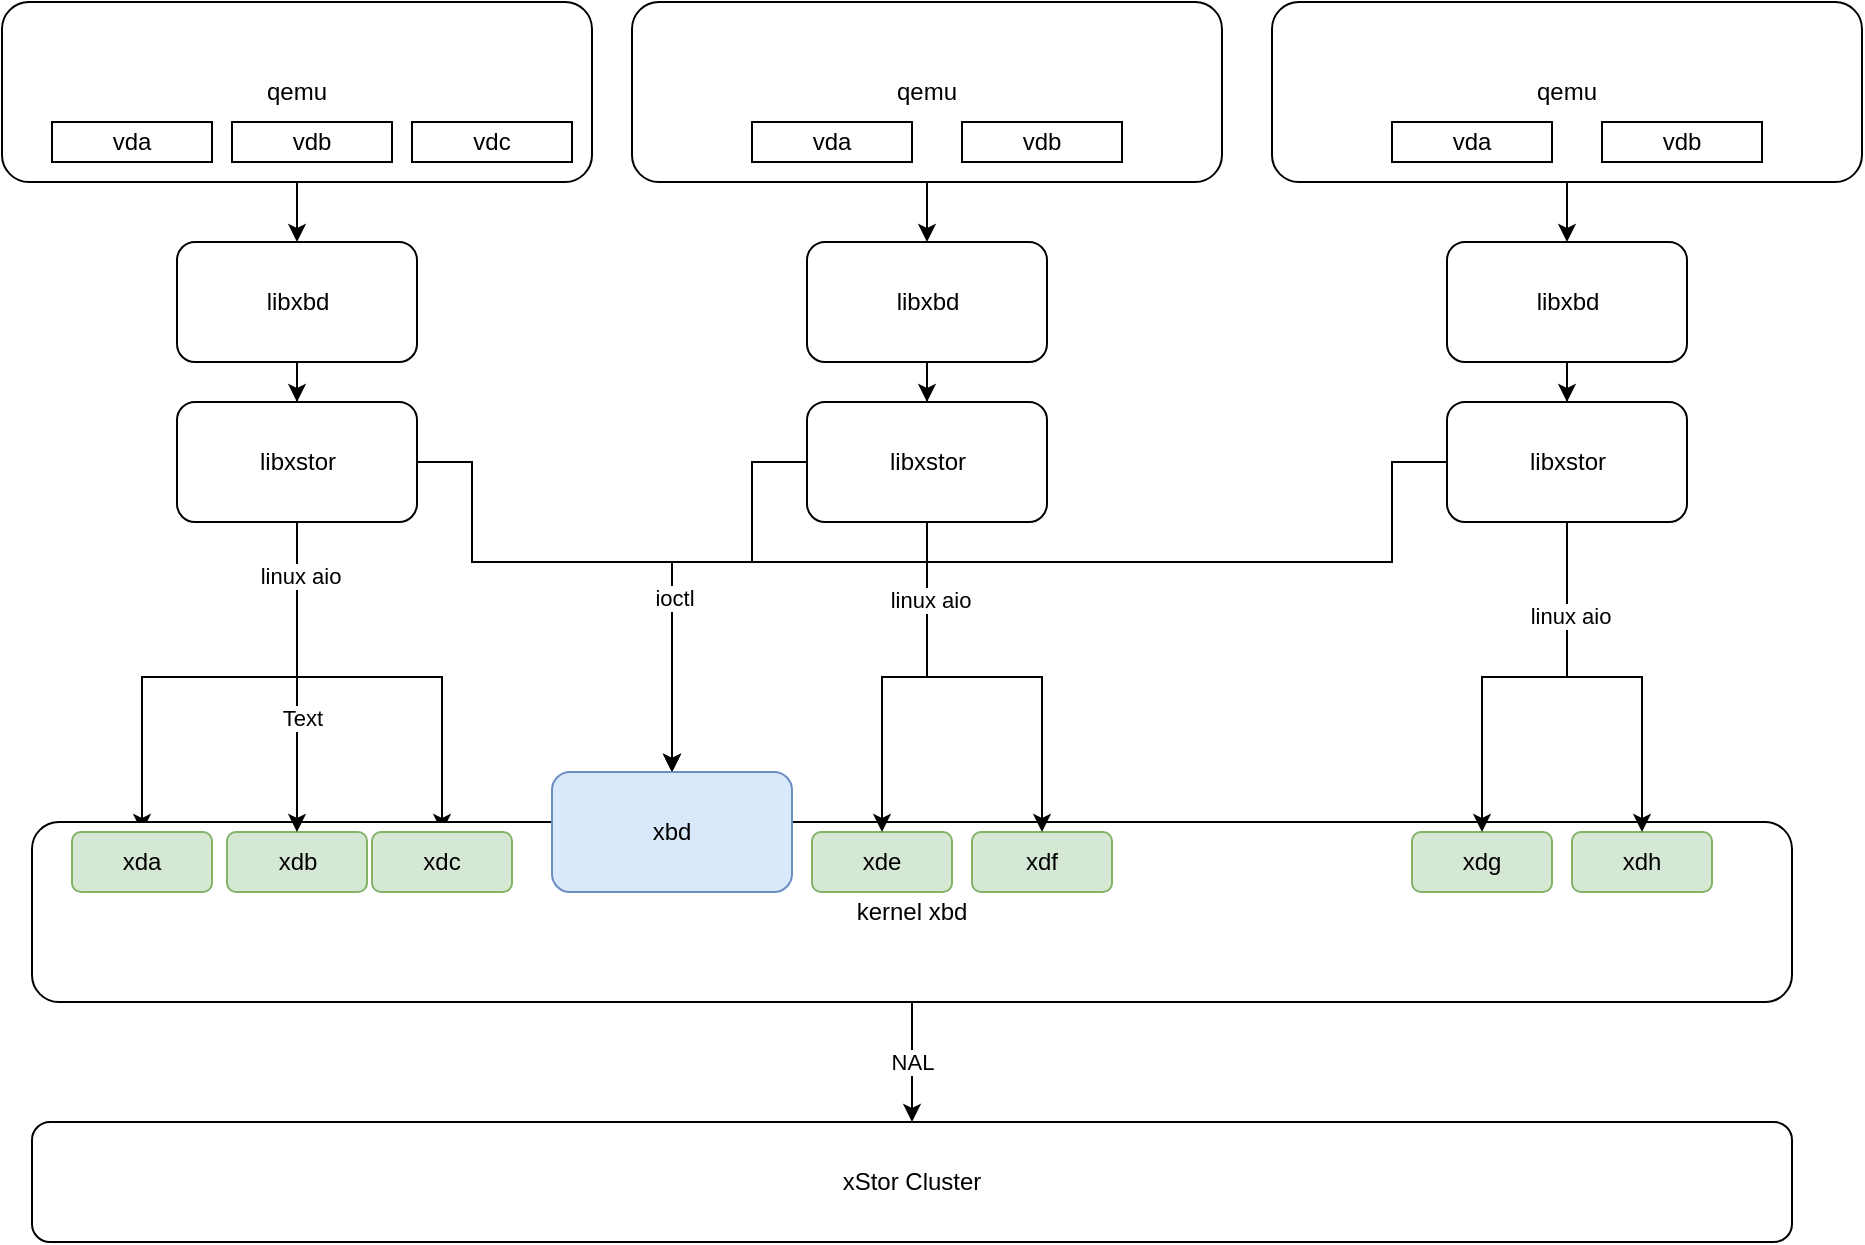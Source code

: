 <mxfile version="14.4.3" type="github">
  <diagram id="c5xd6zAxmUlIKTS7ceqc" name="Page-1">
    <mxGraphModel dx="1426" dy="771" grid="1" gridSize="10" guides="1" tooltips="1" connect="1" arrows="1" fold="1" page="1" pageScale="1" pageWidth="827" pageHeight="1169" math="0" shadow="0">
      <root>
        <mxCell id="0" />
        <mxCell id="1" parent="0" />
        <mxCell id="djnP0JwhcujEe2xNqMuk-4" value="" style="edgeStyle=orthogonalEdgeStyle;rounded=0;orthogonalLoop=1;jettySize=auto;html=1;" parent="1" source="djnP0JwhcujEe2xNqMuk-2" target="djnP0JwhcujEe2xNqMuk-3" edge="1">
          <mxGeometry relative="1" as="geometry" />
        </mxCell>
        <mxCell id="djnP0JwhcujEe2xNqMuk-2" value="qemu" style="rounded=1;whiteSpace=wrap;html=1;" parent="1" vertex="1">
          <mxGeometry x="55" y="50" width="295" height="90" as="geometry" />
        </mxCell>
        <mxCell id="djnP0JwhcujEe2xNqMuk-6" value="" style="edgeStyle=orthogonalEdgeStyle;rounded=0;orthogonalLoop=1;jettySize=auto;html=1;" parent="1" source="djnP0JwhcujEe2xNqMuk-3" target="djnP0JwhcujEe2xNqMuk-5" edge="1">
          <mxGeometry relative="1" as="geometry" />
        </mxCell>
        <mxCell id="djnP0JwhcujEe2xNqMuk-3" value="libxbd" style="whiteSpace=wrap;html=1;rounded=1;" parent="1" vertex="1">
          <mxGeometry x="142.5" y="170" width="120" height="60" as="geometry" />
        </mxCell>
        <mxCell id="djnP0JwhcujEe2xNqMuk-19" style="edgeStyle=orthogonalEdgeStyle;rounded=0;orthogonalLoop=1;jettySize=auto;html=1;exitX=0.5;exitY=1;exitDx=0;exitDy=0;entryX=0.5;entryY=0;entryDx=0;entryDy=0;" parent="1" source="djnP0JwhcujEe2xNqMuk-5" target="djnP0JwhcujEe2xNqMuk-11" edge="1">
          <mxGeometry relative="1" as="geometry" />
        </mxCell>
        <mxCell id="djnP0JwhcujEe2xNqMuk-21" style="edgeStyle=orthogonalEdgeStyle;rounded=0;orthogonalLoop=1;jettySize=auto;html=1;exitX=0.5;exitY=1;exitDx=0;exitDy=0;entryX=0.5;entryY=0;entryDx=0;entryDy=0;" parent="1" source="djnP0JwhcujEe2xNqMuk-5" target="djnP0JwhcujEe2xNqMuk-13" edge="1">
          <mxGeometry relative="1" as="geometry" />
        </mxCell>
        <mxCell id="djnP0JwhcujEe2xNqMuk-47" style="edgeStyle=orthogonalEdgeStyle;rounded=0;orthogonalLoop=1;jettySize=auto;html=1;exitX=1;exitY=0.5;exitDx=0;exitDy=0;entryX=0.5;entryY=0;entryDx=0;entryDy=0;" parent="1" source="djnP0JwhcujEe2xNqMuk-5" target="djnP0JwhcujEe2xNqMuk-45" edge="1">
          <mxGeometry relative="1" as="geometry">
            <Array as="points">
              <mxPoint x="290" y="280" />
              <mxPoint x="290" y="330" />
              <mxPoint x="390" y="330" />
            </Array>
          </mxGeometry>
        </mxCell>
        <mxCell id="djnP0JwhcujEe2xNqMuk-5" value="libxstor" style="whiteSpace=wrap;html=1;rounded=1;" parent="1" vertex="1">
          <mxGeometry x="142.5" y="250" width="120" height="60" as="geometry" />
        </mxCell>
        <mxCell id="djnP0JwhcujEe2xNqMuk-7" value="vda" style="rounded=0;whiteSpace=wrap;html=1;" parent="1" vertex="1">
          <mxGeometry x="80" y="110" width="80" height="20" as="geometry" />
        </mxCell>
        <mxCell id="djnP0JwhcujEe2xNqMuk-8" value="vdb" style="rounded=0;whiteSpace=wrap;html=1;" parent="1" vertex="1">
          <mxGeometry x="170" y="110" width="80" height="20" as="geometry" />
        </mxCell>
        <mxCell id="djnP0JwhcujEe2xNqMuk-9" value="vdc" style="rounded=0;whiteSpace=wrap;html=1;" parent="1" vertex="1">
          <mxGeometry x="260" y="110" width="80" height="20" as="geometry" />
        </mxCell>
        <mxCell id="djnP0JwhcujEe2xNqMuk-59" value="NAL" style="edgeStyle=orthogonalEdgeStyle;rounded=0;orthogonalLoop=1;jettySize=auto;html=1;exitX=0.5;exitY=1;exitDx=0;exitDy=0;entryX=0.5;entryY=0;entryDx=0;entryDy=0;" parent="1" source="djnP0JwhcujEe2xNqMuk-10" target="djnP0JwhcujEe2xNqMuk-58" edge="1">
          <mxGeometry relative="1" as="geometry" />
        </mxCell>
        <mxCell id="djnP0JwhcujEe2xNqMuk-10" value="kernel xbd" style="rounded=1;whiteSpace=wrap;html=1;" parent="1" vertex="1">
          <mxGeometry x="70" y="460" width="880" height="90" as="geometry" />
        </mxCell>
        <mxCell id="djnP0JwhcujEe2xNqMuk-11" value="xda" style="rounded=1;whiteSpace=wrap;html=1;fillColor=#d5e8d4;strokeColor=#82b366;" parent="1" vertex="1">
          <mxGeometry x="90" y="465" width="70" height="30" as="geometry" />
        </mxCell>
        <mxCell id="djnP0JwhcujEe2xNqMuk-12" value="xdb" style="rounded=1;whiteSpace=wrap;html=1;fillColor=#d5e8d4;strokeColor=#82b366;" parent="1" vertex="1">
          <mxGeometry x="167.5" y="465" width="70" height="30" as="geometry" />
        </mxCell>
        <mxCell id="djnP0JwhcujEe2xNqMuk-13" value="xdc" style="rounded=1;whiteSpace=wrap;html=1;fillColor=#d5e8d4;strokeColor=#82b366;" parent="1" vertex="1">
          <mxGeometry x="240" y="465" width="70" height="30" as="geometry" />
        </mxCell>
        <mxCell id="djnP0JwhcujEe2xNqMuk-15" value="xde" style="rounded=1;whiteSpace=wrap;html=1;fillColor=#d5e8d4;strokeColor=#82b366;" parent="1" vertex="1">
          <mxGeometry x="460" y="465" width="70" height="30" as="geometry" />
        </mxCell>
        <mxCell id="djnP0JwhcujEe2xNqMuk-16" value="xdf" style="rounded=1;whiteSpace=wrap;html=1;fillColor=#d5e8d4;strokeColor=#82b366;" parent="1" vertex="1">
          <mxGeometry x="540" y="465" width="70" height="30" as="geometry" />
        </mxCell>
        <mxCell id="djnP0JwhcujEe2xNqMuk-17" value="xdg" style="rounded=1;whiteSpace=wrap;html=1;fillColor=#d5e8d4;strokeColor=#82b366;" parent="1" vertex="1">
          <mxGeometry x="760" y="465" width="70" height="30" as="geometry" />
        </mxCell>
        <mxCell id="djnP0JwhcujEe2xNqMuk-18" value="xdh" style="rounded=1;whiteSpace=wrap;html=1;fillColor=#d5e8d4;strokeColor=#82b366;" parent="1" vertex="1">
          <mxGeometry x="840" y="465" width="70" height="30" as="geometry" />
        </mxCell>
        <mxCell id="djnP0JwhcujEe2xNqMuk-23" style="edgeStyle=orthogonalEdgeStyle;rounded=0;orthogonalLoop=1;jettySize=auto;html=1;exitX=0.5;exitY=1;exitDx=0;exitDy=0;entryX=0.5;entryY=0;entryDx=0;entryDy=0;" parent="1" source="djnP0JwhcujEe2xNqMuk-5" target="djnP0JwhcujEe2xNqMuk-12" edge="1">
          <mxGeometry relative="1" as="geometry">
            <Array as="points">
              <mxPoint x="203" y="465" />
            </Array>
          </mxGeometry>
        </mxCell>
        <mxCell id="djnP0JwhcujEe2xNqMuk-54" value="Text" style="edgeLabel;html=1;align=center;verticalAlign=middle;resizable=0;points=[];" parent="djnP0JwhcujEe2xNqMuk-23" vertex="1" connectable="0">
          <mxGeometry x="0.265" y="2" relative="1" as="geometry">
            <mxPoint as="offset" />
          </mxGeometry>
        </mxCell>
        <mxCell id="djnP0JwhcujEe2xNqMuk-55" value="linux aio" style="edgeLabel;html=1;align=center;verticalAlign=middle;resizable=0;points=[];" parent="djnP0JwhcujEe2xNqMuk-23" vertex="1" connectable="0">
          <mxGeometry x="-0.652" y="1" relative="1" as="geometry">
            <mxPoint as="offset" />
          </mxGeometry>
        </mxCell>
        <mxCell id="djnP0JwhcujEe2xNqMuk-24" value="" style="edgeStyle=orthogonalEdgeStyle;rounded=0;orthogonalLoop=1;jettySize=auto;html=1;" parent="1" source="djnP0JwhcujEe2xNqMuk-25" target="djnP0JwhcujEe2xNqMuk-27" edge="1">
          <mxGeometry relative="1" as="geometry" />
        </mxCell>
        <mxCell id="djnP0JwhcujEe2xNqMuk-25" value="qemu" style="rounded=1;whiteSpace=wrap;html=1;" parent="1" vertex="1">
          <mxGeometry x="370" y="50" width="295" height="90" as="geometry" />
        </mxCell>
        <mxCell id="djnP0JwhcujEe2xNqMuk-26" value="" style="edgeStyle=orthogonalEdgeStyle;rounded=0;orthogonalLoop=1;jettySize=auto;html=1;" parent="1" source="djnP0JwhcujEe2xNqMuk-27" target="djnP0JwhcujEe2xNqMuk-28" edge="1">
          <mxGeometry relative="1" as="geometry" />
        </mxCell>
        <mxCell id="djnP0JwhcujEe2xNqMuk-27" value="libxbd" style="whiteSpace=wrap;html=1;rounded=1;" parent="1" vertex="1">
          <mxGeometry x="457.5" y="170" width="120" height="60" as="geometry" />
        </mxCell>
        <mxCell id="djnP0JwhcujEe2xNqMuk-33" style="edgeStyle=orthogonalEdgeStyle;rounded=0;orthogonalLoop=1;jettySize=auto;html=1;exitX=0.5;exitY=1;exitDx=0;exitDy=0;entryX=0.5;entryY=0;entryDx=0;entryDy=0;" parent="1" source="djnP0JwhcujEe2xNqMuk-28" target="djnP0JwhcujEe2xNqMuk-15" edge="1">
          <mxGeometry relative="1" as="geometry" />
        </mxCell>
        <mxCell id="djnP0JwhcujEe2xNqMuk-34" style="edgeStyle=orthogonalEdgeStyle;rounded=0;orthogonalLoop=1;jettySize=auto;html=1;exitX=0.5;exitY=1;exitDx=0;exitDy=0;entryX=0.5;entryY=0;entryDx=0;entryDy=0;" parent="1" source="djnP0JwhcujEe2xNqMuk-28" target="djnP0JwhcujEe2xNqMuk-16" edge="1">
          <mxGeometry relative="1" as="geometry" />
        </mxCell>
        <mxCell id="djnP0JwhcujEe2xNqMuk-56" value="linux aio" style="edgeLabel;html=1;align=center;verticalAlign=middle;resizable=0;points=[];" parent="djnP0JwhcujEe2xNqMuk-34" vertex="1" connectable="0">
          <mxGeometry x="-0.633" y="1" relative="1" as="geometry">
            <mxPoint as="offset" />
          </mxGeometry>
        </mxCell>
        <mxCell id="djnP0JwhcujEe2xNqMuk-51" style="edgeStyle=orthogonalEdgeStyle;rounded=0;orthogonalLoop=1;jettySize=auto;html=1;exitX=0;exitY=0.5;exitDx=0;exitDy=0;entryX=0.5;entryY=0;entryDx=0;entryDy=0;" parent="1" source="djnP0JwhcujEe2xNqMuk-28" target="djnP0JwhcujEe2xNqMuk-45" edge="1">
          <mxGeometry relative="1" as="geometry">
            <Array as="points">
              <mxPoint x="430" y="280" />
              <mxPoint x="430" y="330" />
              <mxPoint x="390" y="330" />
            </Array>
          </mxGeometry>
        </mxCell>
        <mxCell id="djnP0JwhcujEe2xNqMuk-28" value="libxstor" style="whiteSpace=wrap;html=1;rounded=1;" parent="1" vertex="1">
          <mxGeometry x="457.5" y="250" width="120" height="60" as="geometry" />
        </mxCell>
        <mxCell id="djnP0JwhcujEe2xNqMuk-29" value="vda" style="rounded=0;whiteSpace=wrap;html=1;" parent="1" vertex="1">
          <mxGeometry x="430" y="110" width="80" height="20" as="geometry" />
        </mxCell>
        <mxCell id="djnP0JwhcujEe2xNqMuk-30" value="vdb" style="rounded=0;whiteSpace=wrap;html=1;" parent="1" vertex="1">
          <mxGeometry x="535" y="110" width="80" height="20" as="geometry" />
        </mxCell>
        <mxCell id="djnP0JwhcujEe2xNqMuk-35" value="" style="edgeStyle=orthogonalEdgeStyle;rounded=0;orthogonalLoop=1;jettySize=auto;html=1;" parent="1" source="djnP0JwhcujEe2xNqMuk-36" target="djnP0JwhcujEe2xNqMuk-38" edge="1">
          <mxGeometry relative="1" as="geometry" />
        </mxCell>
        <mxCell id="djnP0JwhcujEe2xNqMuk-36" value="qemu" style="rounded=1;whiteSpace=wrap;html=1;" parent="1" vertex="1">
          <mxGeometry x="690" y="50" width="295" height="90" as="geometry" />
        </mxCell>
        <mxCell id="djnP0JwhcujEe2xNqMuk-37" value="" style="edgeStyle=orthogonalEdgeStyle;rounded=0;orthogonalLoop=1;jettySize=auto;html=1;" parent="1" source="djnP0JwhcujEe2xNqMuk-38" target="djnP0JwhcujEe2xNqMuk-39" edge="1">
          <mxGeometry relative="1" as="geometry" />
        </mxCell>
        <mxCell id="djnP0JwhcujEe2xNqMuk-38" value="libxbd" style="whiteSpace=wrap;html=1;rounded=1;" parent="1" vertex="1">
          <mxGeometry x="777.5" y="170" width="120" height="60" as="geometry" />
        </mxCell>
        <mxCell id="djnP0JwhcujEe2xNqMuk-43" style="edgeStyle=orthogonalEdgeStyle;rounded=0;orthogonalLoop=1;jettySize=auto;html=1;exitX=0.5;exitY=1;exitDx=0;exitDy=0;entryX=0.5;entryY=0;entryDx=0;entryDy=0;" parent="1" source="djnP0JwhcujEe2xNqMuk-39" target="djnP0JwhcujEe2xNqMuk-17" edge="1">
          <mxGeometry relative="1" as="geometry" />
        </mxCell>
        <mxCell id="djnP0JwhcujEe2xNqMuk-44" style="edgeStyle=orthogonalEdgeStyle;rounded=0;orthogonalLoop=1;jettySize=auto;html=1;exitX=0.5;exitY=1;exitDx=0;exitDy=0;entryX=0.5;entryY=0;entryDx=0;entryDy=0;" parent="1" source="djnP0JwhcujEe2xNqMuk-39" target="djnP0JwhcujEe2xNqMuk-18" edge="1">
          <mxGeometry relative="1" as="geometry" />
        </mxCell>
        <mxCell id="djnP0JwhcujEe2xNqMuk-57" value="linux aio" style="edgeLabel;html=1;align=center;verticalAlign=middle;resizable=0;points=[];" parent="djnP0JwhcujEe2xNqMuk-44" vertex="1" connectable="0">
          <mxGeometry x="-0.512" y="1" relative="1" as="geometry">
            <mxPoint as="offset" />
          </mxGeometry>
        </mxCell>
        <mxCell id="djnP0JwhcujEe2xNqMuk-52" style="edgeStyle=orthogonalEdgeStyle;rounded=0;orthogonalLoop=1;jettySize=auto;html=1;exitX=0;exitY=0.5;exitDx=0;exitDy=0;entryX=0.5;entryY=0;entryDx=0;entryDy=0;" parent="1" source="djnP0JwhcujEe2xNqMuk-39" target="djnP0JwhcujEe2xNqMuk-45" edge="1">
          <mxGeometry relative="1" as="geometry">
            <Array as="points">
              <mxPoint x="750" y="280" />
              <mxPoint x="750" y="330" />
              <mxPoint x="390" y="330" />
            </Array>
          </mxGeometry>
        </mxCell>
        <mxCell id="djnP0JwhcujEe2xNqMuk-53" value="ioctl" style="edgeLabel;html=1;align=center;verticalAlign=middle;resizable=0;points=[];" parent="djnP0JwhcujEe2xNqMuk-52" vertex="1" connectable="0">
          <mxGeometry x="0.679" y="1" relative="1" as="geometry">
            <mxPoint as="offset" />
          </mxGeometry>
        </mxCell>
        <mxCell id="djnP0JwhcujEe2xNqMuk-39" value="libxstor" style="whiteSpace=wrap;html=1;rounded=1;" parent="1" vertex="1">
          <mxGeometry x="777.5" y="250" width="120" height="60" as="geometry" />
        </mxCell>
        <mxCell id="djnP0JwhcujEe2xNqMuk-40" value="vda" style="rounded=0;whiteSpace=wrap;html=1;" parent="1" vertex="1">
          <mxGeometry x="750" y="110" width="80" height="20" as="geometry" />
        </mxCell>
        <mxCell id="djnP0JwhcujEe2xNqMuk-41" value="vdb" style="rounded=0;whiteSpace=wrap;html=1;" parent="1" vertex="1">
          <mxGeometry x="855" y="110" width="80" height="20" as="geometry" />
        </mxCell>
        <mxCell id="djnP0JwhcujEe2xNqMuk-45" value="xbd" style="rounded=1;whiteSpace=wrap;html=1;fillColor=#dae8fc;strokeColor=#6c8ebf;" parent="1" vertex="1">
          <mxGeometry x="330" y="435" width="120" height="60" as="geometry" />
        </mxCell>
        <mxCell id="djnP0JwhcujEe2xNqMuk-58" value="xStor Cluster" style="rounded=1;whiteSpace=wrap;html=1;" parent="1" vertex="1">
          <mxGeometry x="70" y="610" width="880" height="60" as="geometry" />
        </mxCell>
      </root>
    </mxGraphModel>
  </diagram>
</mxfile>
